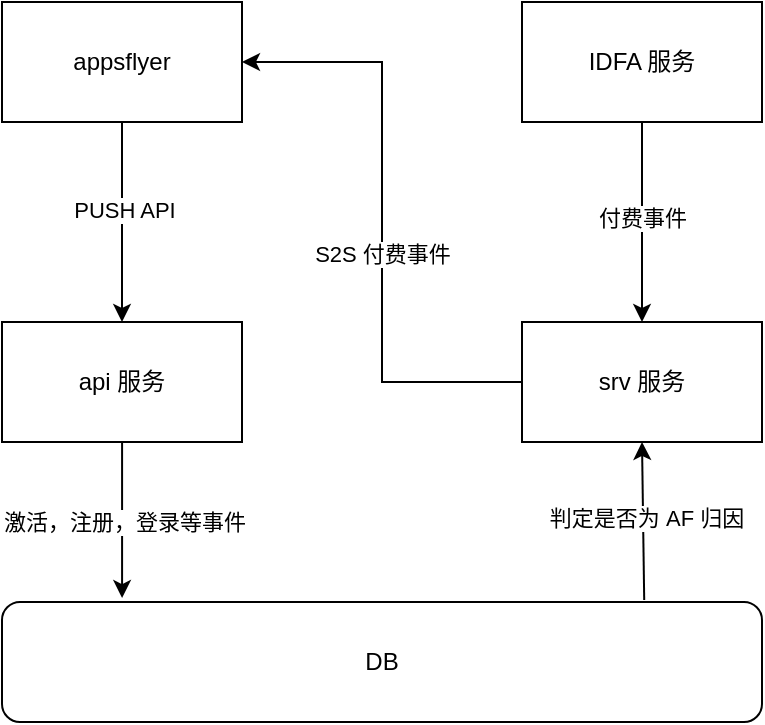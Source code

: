 <mxfile version="24.0.6" type="github">
  <diagram name="第 1 页" id="luUa3x-zF29XC0FdDQNf">
    <mxGraphModel dx="1419" dy="766" grid="1" gridSize="10" guides="1" tooltips="1" connect="1" arrows="1" fold="1" page="1" pageScale="1" pageWidth="827" pageHeight="1169" math="0" shadow="0">
      <root>
        <mxCell id="0" />
        <mxCell id="1" parent="0" />
        <mxCell id="OSFjAgUg1LQSUXFtFIDo-3" style="edgeStyle=orthogonalEdgeStyle;rounded=0;orthogonalLoop=1;jettySize=auto;html=1;" parent="1" source="OSFjAgUg1LQSUXFtFIDo-1" target="OSFjAgUg1LQSUXFtFIDo-2" edge="1">
          <mxGeometry relative="1" as="geometry" />
        </mxCell>
        <mxCell id="OSFjAgUg1LQSUXFtFIDo-4" value="PUSH API" style="edgeLabel;html=1;align=center;verticalAlign=middle;resizable=0;points=[];" parent="OSFjAgUg1LQSUXFtFIDo-3" vertex="1" connectable="0">
          <mxGeometry x="-0.12" y="1" relative="1" as="geometry">
            <mxPoint as="offset" />
          </mxGeometry>
        </mxCell>
        <mxCell id="OSFjAgUg1LQSUXFtFIDo-1" value="appsflyer" style="rounded=0;whiteSpace=wrap;html=1;" parent="1" vertex="1">
          <mxGeometry x="220" y="180" width="120" height="60" as="geometry" />
        </mxCell>
        <mxCell id="OSFjAgUg1LQSUXFtFIDo-2" value="api 服务" style="rounded=0;whiteSpace=wrap;html=1;" parent="1" vertex="1">
          <mxGeometry x="220" y="340" width="120" height="60" as="geometry" />
        </mxCell>
        <mxCell id="OSFjAgUg1LQSUXFtFIDo-11" style="edgeStyle=orthogonalEdgeStyle;rounded=0;orthogonalLoop=1;jettySize=auto;html=1;entryX=0.5;entryY=0;entryDx=0;entryDy=0;" parent="1" source="OSFjAgUg1LQSUXFtFIDo-6" target="OSFjAgUg1LQSUXFtFIDo-7" edge="1">
          <mxGeometry relative="1" as="geometry" />
        </mxCell>
        <mxCell id="OSFjAgUg1LQSUXFtFIDo-12" value="付费事件" style="edgeLabel;html=1;align=center;verticalAlign=middle;resizable=0;points=[];" parent="OSFjAgUg1LQSUXFtFIDo-11" vertex="1" connectable="0">
          <mxGeometry x="-0.04" relative="1" as="geometry">
            <mxPoint as="offset" />
          </mxGeometry>
        </mxCell>
        <mxCell id="OSFjAgUg1LQSUXFtFIDo-6" value="IDFA 服务" style="rounded=0;whiteSpace=wrap;html=1;" parent="1" vertex="1">
          <mxGeometry x="480" y="180" width="120" height="60" as="geometry" />
        </mxCell>
        <mxCell id="OSFjAgUg1LQSUXFtFIDo-16" style="edgeStyle=orthogonalEdgeStyle;rounded=0;orthogonalLoop=1;jettySize=auto;html=1;entryX=1;entryY=0.5;entryDx=0;entryDy=0;" parent="1" source="OSFjAgUg1LQSUXFtFIDo-7" target="OSFjAgUg1LQSUXFtFIDo-1" edge="1">
          <mxGeometry relative="1" as="geometry" />
        </mxCell>
        <mxCell id="OSFjAgUg1LQSUXFtFIDo-17" value="S2S 付费事件" style="edgeLabel;html=1;align=center;verticalAlign=middle;resizable=0;points=[];" parent="OSFjAgUg1LQSUXFtFIDo-16" vertex="1" connectable="0">
          <mxGeometry x="-0.107" relative="1" as="geometry">
            <mxPoint as="offset" />
          </mxGeometry>
        </mxCell>
        <mxCell id="OSFjAgUg1LQSUXFtFIDo-7" value="srv 服务" style="rounded=0;whiteSpace=wrap;html=1;" parent="1" vertex="1">
          <mxGeometry x="480" y="340" width="120" height="60" as="geometry" />
        </mxCell>
        <mxCell id="OSFjAgUg1LQSUXFtFIDo-8" value="DB" style="rounded=1;whiteSpace=wrap;html=1;" parent="1" vertex="1">
          <mxGeometry x="220" y="480" width="380" height="60" as="geometry" />
        </mxCell>
        <mxCell id="OSFjAgUg1LQSUXFtFIDo-9" style="edgeStyle=orthogonalEdgeStyle;rounded=0;orthogonalLoop=1;jettySize=auto;html=1;entryX=0.158;entryY=-0.033;entryDx=0;entryDy=0;entryPerimeter=0;" parent="1" source="OSFjAgUg1LQSUXFtFIDo-2" target="OSFjAgUg1LQSUXFtFIDo-8" edge="1">
          <mxGeometry relative="1" as="geometry" />
        </mxCell>
        <mxCell id="OSFjAgUg1LQSUXFtFIDo-10" value="激活，注册，登录等事件" style="edgeLabel;html=1;align=center;verticalAlign=middle;resizable=0;points=[];" parent="OSFjAgUg1LQSUXFtFIDo-9" vertex="1" connectable="0">
          <mxGeometry x="0.025" y="1" relative="1" as="geometry">
            <mxPoint as="offset" />
          </mxGeometry>
        </mxCell>
        <mxCell id="OSFjAgUg1LQSUXFtFIDo-14" value="" style="endArrow=classic;html=1;rounded=0;exitX=0.845;exitY=-0.017;exitDx=0;exitDy=0;exitPerimeter=0;" parent="1" source="OSFjAgUg1LQSUXFtFIDo-8" edge="1">
          <mxGeometry width="50" height="50" relative="1" as="geometry">
            <mxPoint x="490" y="450" as="sourcePoint" />
            <mxPoint x="540" y="400" as="targetPoint" />
          </mxGeometry>
        </mxCell>
        <mxCell id="OSFjAgUg1LQSUXFtFIDo-15" value="判定是否为 AF 归因" style="edgeLabel;html=1;align=center;verticalAlign=middle;resizable=0;points=[];" parent="OSFjAgUg1LQSUXFtFIDo-14" vertex="1" connectable="0">
          <mxGeometry x="0.037" y="-1" relative="1" as="geometry">
            <mxPoint as="offset" />
          </mxGeometry>
        </mxCell>
      </root>
    </mxGraphModel>
  </diagram>
</mxfile>
